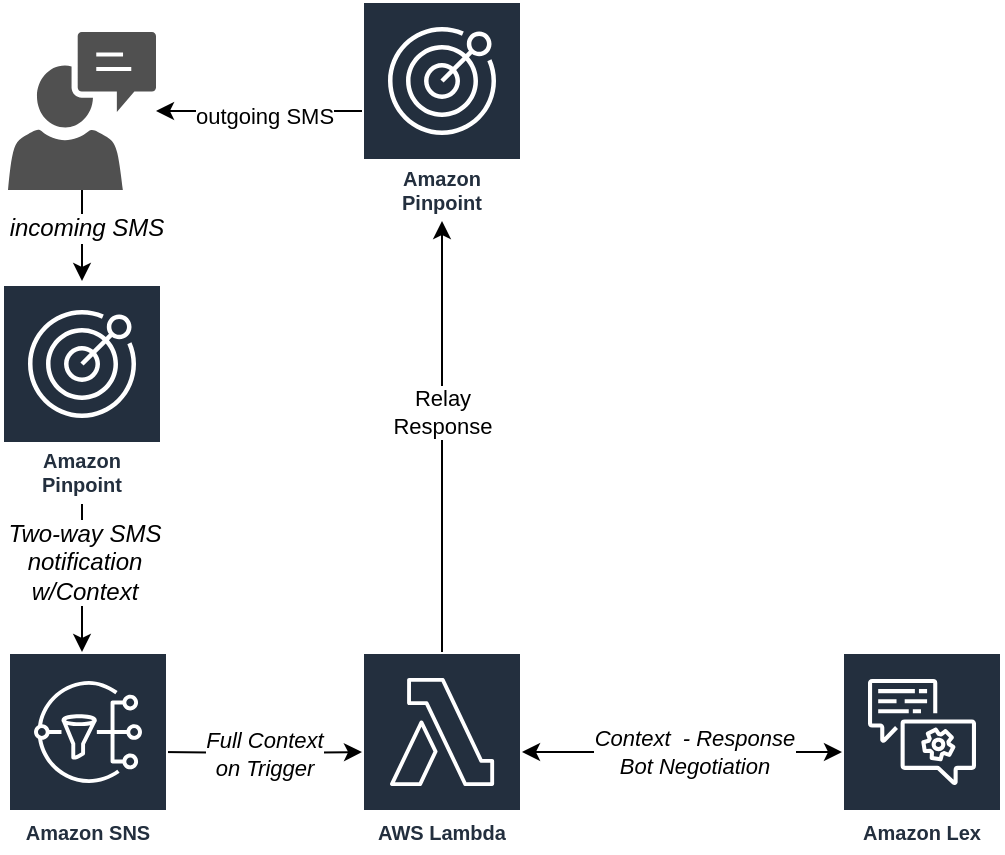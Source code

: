<mxfile version="10.9.7" type="device"><diagram id="KuiugY1ZcC4Zqcd50lQa" name="Page-1"><mxGraphModel dx="1064" dy="938" grid="1" gridSize="10" guides="1" tooltips="1" connect="1" arrows="1" fold="1" page="0" pageScale="1" pageWidth="850" pageHeight="1100" math="0" shadow="0"><root><mxCell id="0"/><mxCell id="1" parent="0"/><mxCell id="-zL6srahX5PJyK8WpHOg-12" value="" style="edgeStyle=orthogonalEdgeStyle;rounded=0;orthogonalLoop=1;jettySize=auto;html=1;" parent="1" edge="1"><mxGeometry relative="1" as="geometry"><mxPoint x="300" y="244.5" as="sourcePoint"/><mxPoint x="300" y="320" as="targetPoint"/></mxGeometry></mxCell><mxCell id="-zL6srahX5PJyK8WpHOg-26" value="Two-way SMS &lt;br&gt;&lt;div&gt;notification &lt;br&gt;&lt;/div&gt;&lt;div&gt;w/Context&lt;/div&gt;" style="text;html=1;resizable=0;points=[];align=center;verticalAlign=middle;labelBackgroundColor=#ffffff;fontStyle=2" parent="-zL6srahX5PJyK8WpHOg-12" vertex="1" connectable="0"><mxGeometry x="-0.231" y="1" relative="1" as="geometry"><mxPoint y="1" as="offset"/></mxGeometry></mxCell><mxCell id="-zL6srahX5PJyK8WpHOg-8" value="" style="edgeStyle=orthogonalEdgeStyle;rounded=0;orthogonalLoop=1;jettySize=auto;html=1;" parent="1" source="-zL6srahX5PJyK8WpHOg-7" edge="1"><mxGeometry relative="1" as="geometry"><mxPoint x="300" y="134.5" as="targetPoint"/></mxGeometry></mxCell><mxCell id="-zL6srahX5PJyK8WpHOg-9" value="incoming SMS" style="text;html=1;resizable=0;points=[];align=center;verticalAlign=middle;labelBackgroundColor=#ffffff;fontStyle=2" parent="-zL6srahX5PJyK8WpHOg-8" vertex="1" connectable="0"><mxGeometry x="-0.204" y="2" relative="1" as="geometry"><mxPoint as="offset"/></mxGeometry></mxCell><mxCell id="-zL6srahX5PJyK8WpHOg-7" value="" style="shadow=0;dashed=0;html=1;strokeColor=none;fillColor=#505050;labelPosition=center;verticalLabelPosition=bottom;verticalAlign=top;outlineConnect=0;align=center;shape=mxgraph.office.users.communications;" parent="1" vertex="1"><mxGeometry x="263" y="10" width="74" height="79" as="geometry"/></mxCell><mxCell id="-zL6srahX5PJyK8WpHOg-14" value="&lt;div&gt;Full Context&lt;/div&gt;&lt;div&gt;on Trigger&lt;br&gt;&lt;/div&gt;" style="edgeStyle=orthogonalEdgeStyle;rounded=0;orthogonalLoop=1;jettySize=auto;html=1;fontStyle=2" parent="1" edge="1" target="pdKeHhkvXHvsPhai6g0t-4"><mxGeometry relative="1" as="geometry"><mxPoint x="340" y="370" as="sourcePoint"/><mxPoint x="420" y="370" as="targetPoint"/></mxGeometry></mxCell><mxCell id="pdKeHhkvXHvsPhai6g0t-1" value="Amazon Pinpoint" style="outlineConnect=0;fontColor=#232F3E;gradientColor=none;strokeColor=#ffffff;fillColor=#232F3E;dashed=0;verticalLabelPosition=middle;verticalAlign=bottom;align=center;html=1;whiteSpace=wrap;fontSize=10;fontStyle=1;spacing=3;shape=mxgraph.aws4.productIcon;prIcon=mxgraph.aws4.pinpoint;" parent="1" vertex="1"><mxGeometry x="260" y="135" width="80" height="110" as="geometry"/></mxCell><mxCell id="pdKeHhkvXHvsPhai6g0t-3" value="Amazon SNS" style="outlineConnect=0;fontColor=#232F3E;gradientColor=none;strokeColor=#ffffff;fillColor=#232F3E;dashed=0;verticalLabelPosition=middle;verticalAlign=bottom;align=center;html=1;whiteSpace=wrap;fontSize=10;fontStyle=1;spacing=3;shape=mxgraph.aws4.productIcon;prIcon=mxgraph.aws4.sns;" parent="1" vertex="1"><mxGeometry x="263" y="320" width="80" height="100" as="geometry"/></mxCell><mxCell id="pdKeHhkvXHvsPhai6g0t-8" value="" style="edgeStyle=orthogonalEdgeStyle;rounded=0;orthogonalLoop=1;jettySize=auto;html=1;startArrow=classic;startFill=1;" parent="1" source="pdKeHhkvXHvsPhai6g0t-4" target="-P7V3Y1xt6oGvXRlejWA-4" edge="1"><mxGeometry relative="1" as="geometry"><mxPoint x="580" y="310" as="sourcePoint"/></mxGeometry></mxCell><mxCell id="pdKeHhkvXHvsPhai6g0t-9" value="&lt;div style=&quot;font-size: 11px&quot;&gt;&lt;font style=&quot;font-size: 11px&quot;&gt;Context&amp;nbsp; &lt;/font&gt;&lt;font style=&quot;font-size: 11px&quot;&gt;- Response&lt;/font&gt;&lt;/div&gt;Bot Negotiation" style="text;html=1;resizable=0;points=[];align=center;verticalAlign=middle;labelBackgroundColor=#ffffff;fontStyle=2;fontSize=11;" parent="pdKeHhkvXHvsPhai6g0t-8" vertex="1" connectable="0"><mxGeometry x="0.067" relative="1" as="geometry"><mxPoint as="offset"/></mxGeometry></mxCell><mxCell id="pdKeHhkvXHvsPhai6g0t-4" value="AWS Lambda" style="outlineConnect=0;fontColor=#232F3E;gradientColor=none;strokeColor=#ffffff;fillColor=#232F3E;dashed=0;verticalLabelPosition=middle;verticalAlign=bottom;align=center;html=1;whiteSpace=wrap;fontSize=10;fontStyle=1;spacing=3;shape=mxgraph.aws4.productIcon;prIcon=mxgraph.aws4.lambda;" parent="1" vertex="1"><mxGeometry x="440" y="320" width="80" height="100" as="geometry"/></mxCell><mxCell id="pdKeHhkvXHvsPhai6g0t-13" value="" style="edgeStyle=orthogonalEdgeStyle;rounded=0;orthogonalLoop=1;jettySize=auto;html=1;fontSize=11;" parent="1" source="pdKeHhkvXHvsPhai6g0t-10" target="-zL6srahX5PJyK8WpHOg-7" edge="1"><mxGeometry relative="1" as="geometry"><mxPoint x="500" y="75" as="targetPoint"/></mxGeometry></mxCell><mxCell id="pdKeHhkvXHvsPhai6g0t-19" value="outgoing SMS" style="text;html=1;resizable=0;points=[];align=center;verticalAlign=middle;labelBackgroundColor=#ffffff;fontSize=11;" parent="pdKeHhkvXHvsPhai6g0t-13" vertex="1" connectable="0"><mxGeometry x="-0.037" y="2" relative="1" as="geometry"><mxPoint as="offset"/></mxGeometry></mxCell><mxCell id="pdKeHhkvXHvsPhai6g0t-10" value="Amazon Pinpoint" style="outlineConnect=0;fontColor=#232F3E;gradientColor=none;strokeColor=#ffffff;fillColor=#232F3E;dashed=0;verticalLabelPosition=middle;verticalAlign=bottom;align=center;html=1;whiteSpace=wrap;fontSize=10;fontStyle=1;spacing=3;shape=mxgraph.aws4.productIcon;prIcon=mxgraph.aws4.pinpoint;" parent="1" vertex="1"><mxGeometry x="440" y="-5.5" width="80" height="110" as="geometry"/></mxCell><mxCell id="pdKeHhkvXHvsPhai6g0t-20" value="" style="edgeStyle=orthogonalEdgeStyle;rounded=0;orthogonalLoop=1;jettySize=auto;html=1;fontSize=11;" parent="1" source="pdKeHhkvXHvsPhai6g0t-4" target="pdKeHhkvXHvsPhai6g0t-10" edge="1"><mxGeometry relative="1" as="geometry"><mxPoint x="620" y="160" as="sourcePoint"/></mxGeometry></mxCell><mxCell id="pdKeHhkvXHvsPhai6g0t-21" value="Relay &lt;br&gt;Response" style="text;html=1;resizable=0;points=[];align=center;verticalAlign=middle;labelBackgroundColor=#ffffff;fontSize=11;" parent="pdKeHhkvXHvsPhai6g0t-20" vertex="1" connectable="0"><mxGeometry x="0.117" relative="1" as="geometry"><mxPoint as="offset"/></mxGeometry></mxCell><mxCell id="-P7V3Y1xt6oGvXRlejWA-1" value="Amazon Pinpoint" style="outlineConnect=0;fontColor=#232F3E;gradientColor=none;strokeColor=#ffffff;fillColor=#232F3E;dashed=0;verticalLabelPosition=middle;verticalAlign=bottom;align=center;html=1;whiteSpace=wrap;fontSize=10;fontStyle=1;spacing=3;shape=mxgraph.aws4.productIcon;prIcon=mxgraph.aws4.pinpoint;" parent="1" vertex="1"><mxGeometry x="260" y="136" width="80" height="110" as="geometry"/></mxCell><mxCell id="-P7V3Y1xt6oGvXRlejWA-2" value="Amazon SNS" style="outlineConnect=0;fontColor=#232F3E;gradientColor=none;strokeColor=#ffffff;fillColor=#232F3E;dashed=0;verticalLabelPosition=middle;verticalAlign=bottom;align=center;html=1;whiteSpace=wrap;fontSize=10;fontStyle=1;spacing=3;shape=mxgraph.aws4.productIcon;prIcon=mxgraph.aws4.sns;" parent="1" vertex="1"><mxGeometry x="263" y="320" width="80" height="100" as="geometry"/></mxCell><mxCell id="-P7V3Y1xt6oGvXRlejWA-4" value="Amazon Lex" style="outlineConnect=0;fontColor=#232F3E;gradientColor=none;strokeColor=#ffffff;fillColor=#232F3E;dashed=0;verticalLabelPosition=middle;verticalAlign=bottom;align=center;html=1;whiteSpace=wrap;fontSize=10;fontStyle=1;spacing=3;shape=mxgraph.aws4.productIcon;prIcon=mxgraph.aws4.lex;" parent="1" vertex="1"><mxGeometry x="680" y="320" width="80" height="100" as="geometry"/></mxCell></root></mxGraphModel></diagram></mxfile>